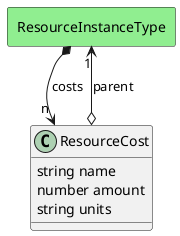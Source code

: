 @startuml

class "ResourceCost" as Model {
 string name
 number amount
 string units

 
}

rectangle "ResourceInstanceType" as ResourceInstanceType #lightblue {
}

Model o--> "1" ResourceInstanceType : parent




    rectangle "ResourceInstanceType" as ResourceInstanceType #lightgreen {
    }
    
        ResourceInstanceType   *--> "n" Model : "costs"
    

@enduml
